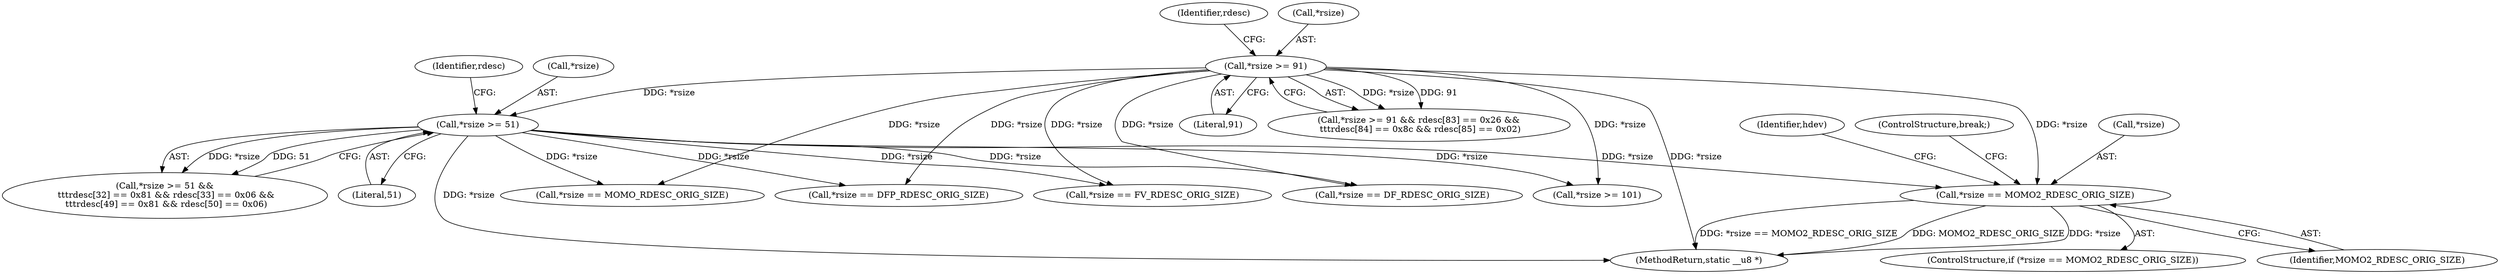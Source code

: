 digraph "0_linux_4ab25786c87eb20857bbb715c3ae34ec8fd6a214_1@pointer" {
"1000299" [label="(Call,*rsize == MOMO2_RDESC_ORIG_SIZE)"];
"1000124" [label="(Call,*rsize >= 91)"];
"1000175" [label="(Call,*rsize >= 51)"];
"1000318" [label="(Call,*rsize == FV_RDESC_ORIG_SIZE)"];
"1000411" [label="(MethodReturn,static __u8 *)"];
"1000124" [label="(Call,*rsize >= 91)"];
"1000305" [label="(Identifier,hdev)"];
"1000178" [label="(Literal,51)"];
"1000299" [label="(Call,*rsize == MOMO2_RDESC_ORIG_SIZE)"];
"1000298" [label="(ControlStructure,if (*rsize == MOMO2_RDESC_ORIG_SIZE))"];
"1000357" [label="(Call,*rsize >= 101)"];
"1000175" [label="(Call,*rsize >= 51)"];
"1000131" [label="(Identifier,rdesc)"];
"1000176" [label="(Call,*rsize)"];
"1000261" [label="(Call,*rsize == DF_RDESC_ORIG_SIZE)"];
"1000280" [label="(Call,*rsize == MOMO_RDESC_ORIG_SIZE)"];
"1000174" [label="(Call,*rsize >= 51 &&\n \t\t\trdesc[32] == 0x81 && rdesc[33] == 0x06 &&\n \t\t\trdesc[49] == 0x81 && rdesc[50] == 0x06)"];
"1000337" [label="(Call,*rsize == DFP_RDESC_ORIG_SIZE)"];
"1000315" [label="(ControlStructure,break;)"];
"1000127" [label="(Literal,91)"];
"1000182" [label="(Identifier,rdesc)"];
"1000123" [label="(Call,*rsize >= 91 && rdesc[83] == 0x26 &&\n \t\t\trdesc[84] == 0x8c && rdesc[85] == 0x02)"];
"1000302" [label="(Identifier,MOMO2_RDESC_ORIG_SIZE)"];
"1000125" [label="(Call,*rsize)"];
"1000300" [label="(Call,*rsize)"];
"1000299" -> "1000298"  [label="AST: "];
"1000299" -> "1000302"  [label="CFG: "];
"1000300" -> "1000299"  [label="AST: "];
"1000302" -> "1000299"  [label="AST: "];
"1000305" -> "1000299"  [label="CFG: "];
"1000315" -> "1000299"  [label="CFG: "];
"1000299" -> "1000411"  [label="DDG: *rsize == MOMO2_RDESC_ORIG_SIZE"];
"1000299" -> "1000411"  [label="DDG: MOMO2_RDESC_ORIG_SIZE"];
"1000299" -> "1000411"  [label="DDG: *rsize"];
"1000124" -> "1000299"  [label="DDG: *rsize"];
"1000175" -> "1000299"  [label="DDG: *rsize"];
"1000124" -> "1000123"  [label="AST: "];
"1000124" -> "1000127"  [label="CFG: "];
"1000125" -> "1000124"  [label="AST: "];
"1000127" -> "1000124"  [label="AST: "];
"1000131" -> "1000124"  [label="CFG: "];
"1000123" -> "1000124"  [label="CFG: "];
"1000124" -> "1000411"  [label="DDG: *rsize"];
"1000124" -> "1000123"  [label="DDG: *rsize"];
"1000124" -> "1000123"  [label="DDG: 91"];
"1000124" -> "1000175"  [label="DDG: *rsize"];
"1000124" -> "1000261"  [label="DDG: *rsize"];
"1000124" -> "1000280"  [label="DDG: *rsize"];
"1000124" -> "1000318"  [label="DDG: *rsize"];
"1000124" -> "1000337"  [label="DDG: *rsize"];
"1000124" -> "1000357"  [label="DDG: *rsize"];
"1000175" -> "1000174"  [label="AST: "];
"1000175" -> "1000178"  [label="CFG: "];
"1000176" -> "1000175"  [label="AST: "];
"1000178" -> "1000175"  [label="AST: "];
"1000182" -> "1000175"  [label="CFG: "];
"1000174" -> "1000175"  [label="CFG: "];
"1000175" -> "1000411"  [label="DDG: *rsize"];
"1000175" -> "1000174"  [label="DDG: *rsize"];
"1000175" -> "1000174"  [label="DDG: 51"];
"1000175" -> "1000261"  [label="DDG: *rsize"];
"1000175" -> "1000280"  [label="DDG: *rsize"];
"1000175" -> "1000318"  [label="DDG: *rsize"];
"1000175" -> "1000337"  [label="DDG: *rsize"];
"1000175" -> "1000357"  [label="DDG: *rsize"];
}
